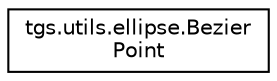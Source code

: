 digraph "Graphical Class Hierarchy"
{
  edge [fontname="Helvetica",fontsize="10",labelfontname="Helvetica",labelfontsize="10"];
  node [fontname="Helvetica",fontsize="10",shape=record];
  rankdir="LR";
  Node0 [label="tgs.utils.ellipse.Bezier\lPoint",height=0.2,width=0.4,color="black", fillcolor="white", style="filled",URL="$classtgs_1_1utils_1_1ellipse_1_1BezierPoint.html"];
}

